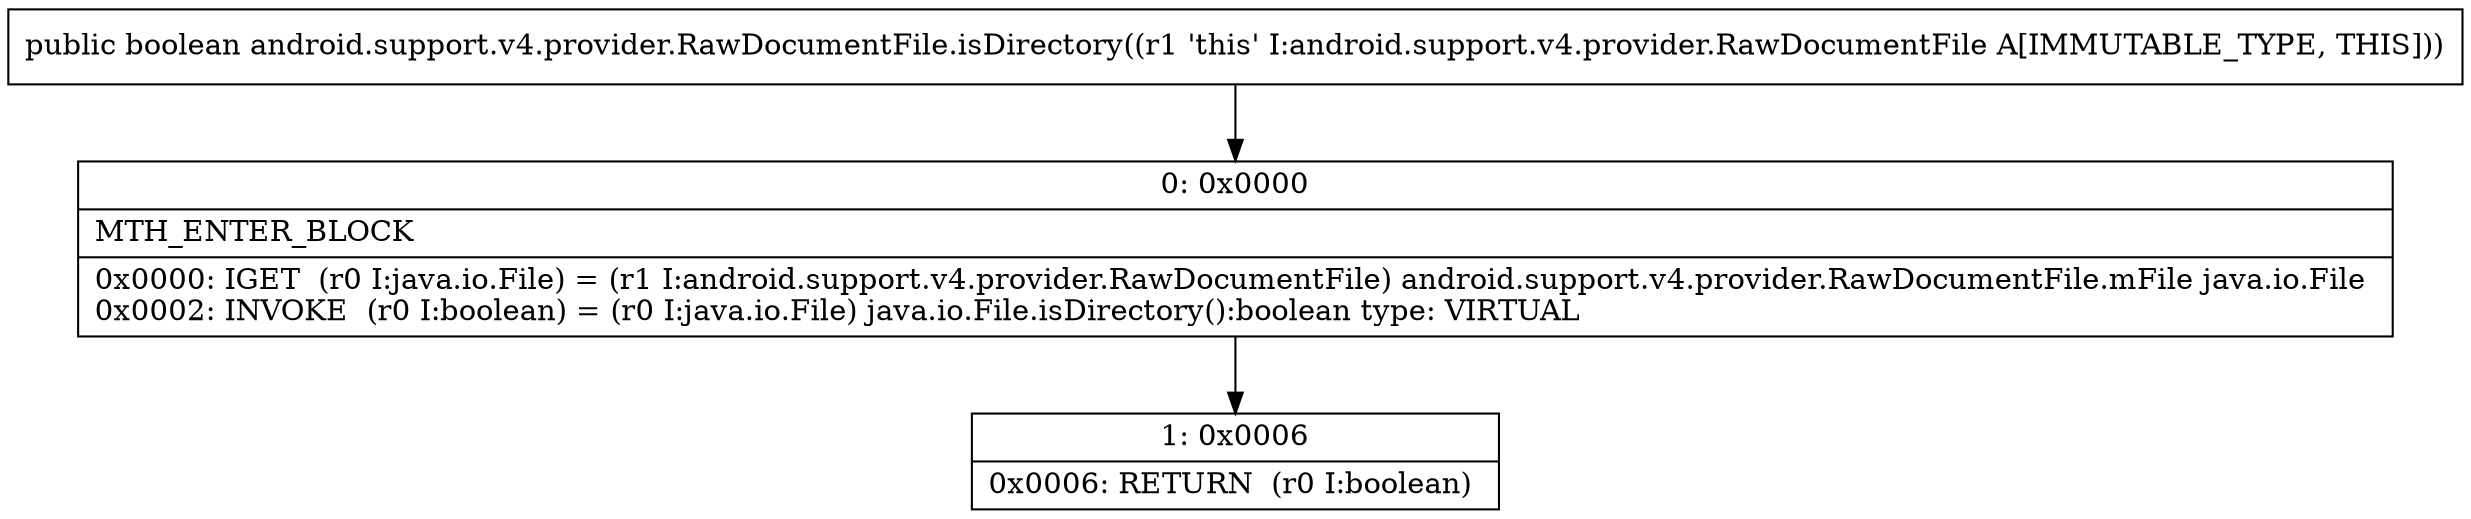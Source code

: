 digraph "CFG forandroid.support.v4.provider.RawDocumentFile.isDirectory()Z" {
Node_0 [shape=record,label="{0\:\ 0x0000|MTH_ENTER_BLOCK\l|0x0000: IGET  (r0 I:java.io.File) = (r1 I:android.support.v4.provider.RawDocumentFile) android.support.v4.provider.RawDocumentFile.mFile java.io.File \l0x0002: INVOKE  (r0 I:boolean) = (r0 I:java.io.File) java.io.File.isDirectory():boolean type: VIRTUAL \l}"];
Node_1 [shape=record,label="{1\:\ 0x0006|0x0006: RETURN  (r0 I:boolean) \l}"];
MethodNode[shape=record,label="{public boolean android.support.v4.provider.RawDocumentFile.isDirectory((r1 'this' I:android.support.v4.provider.RawDocumentFile A[IMMUTABLE_TYPE, THIS])) }"];
MethodNode -> Node_0;
Node_0 -> Node_1;
}


